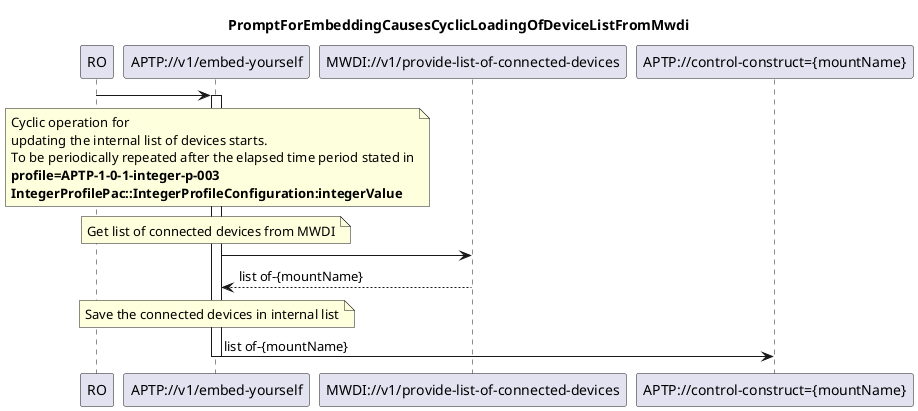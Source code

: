 @startuml 00x_CyclicLoadingOfDeviceListFromMwdi
skinparam responseMessageBelowArrow true

title
PromptForEmbeddingCausesCyclicLoadingOfDeviceListFromMwdi
end title

participant "RO" as ro
participant "APTP://v1/embed-yourself" as aptp
participant "MWDI://v1/provide-list-of-connected-devices" as mwdi
participant "APTP://control-construct={mountName}" as InternalList


ro -> aptp
activate aptp

note over aptp
Cyclic operation for 
updating the internal list of devices starts.
To be periodically repeated after the elapsed time period stated in
<b>profile=APTP-1-0-1-integer-p-003</b>
<b>IntegerProfilePac::IntegerProfileConfiguration:integerValue</b>
end note

note over aptp
Get list of connected devices from MWDI
end note

aptp -> mwdi
mwdi --> aptp: list of-{mountName}

note over aptp
Save the connected devices in internal list
end note


aptp -> InternalList: list of-{mountName}


deactivate aptp

@enduml